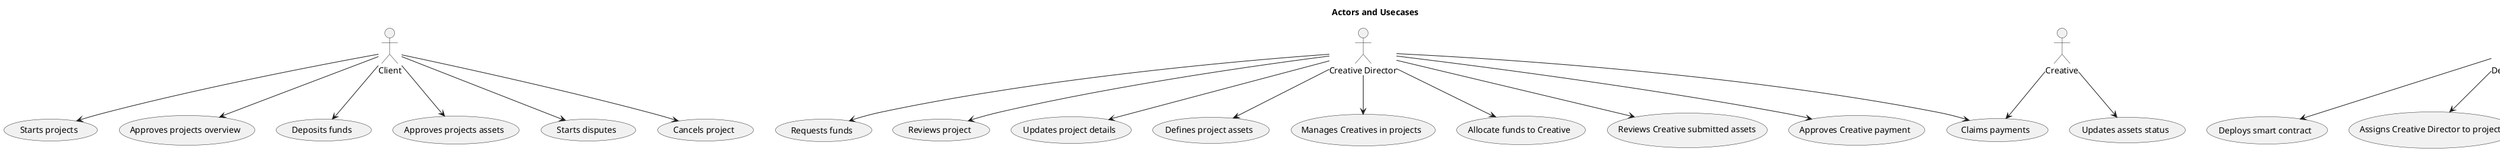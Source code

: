 @startuml "Designity"
title Actors and Usecases
"Client" as cl
"Creative Director" as cd
"Creative" as cr
"Designity" as ds
cl -down-> (Starts projects)
cl -down-> (Approves projects overview)
cl -down-> (Deposits funds)
cl -down-> (Approves projects assets)
cl -down-> (Starts disputes)
cl -down-> (Cancels project)
cd -down-> (Requests funds)
cd -down-> (Reviews project)
cd -down-> (Updates project details)
cd -down-> (Defines project assets)
cd -down-> (Manages Creatives in projects)
cd -down-> (Allocate funds to Creative)
cd -down-> (Reviews Creative submitted assets)
cd -down-> (Approves Creative payment)
cd -down-> (Claims payments)
cr -down-> (Updates assets status)
cr -down-> (Claims payments)
ds -down-> (Deploys smart contract)
ds -down-> (Assigns Creative Director to projects)
ds -down-> (Resolves disputes)
ds -down-> (Returns funds)
@enduml